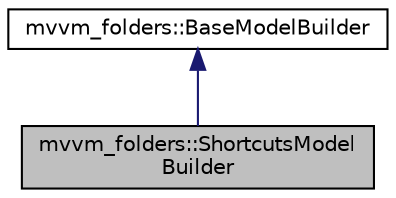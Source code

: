 digraph "mvvm_folders::ShortcutsModelBuilder"
{
 // LATEX_PDF_SIZE
  edge [fontname="Helvetica",fontsize="10",labelfontname="Helvetica",labelfontsize="10"];
  node [fontname="Helvetica",fontsize="10",shape=record];
  Node1 [label="mvvm_folders::ShortcutsModel\lBuilder",height=0.2,width=0.4,color="black", fillcolor="grey75", style="filled", fontcolor="black",tooltip=" "];
  Node2 -> Node1 [dir="back",color="midnightblue",fontsize="10",style="solid",fontname="Helvetica"];
  Node2 [label="mvvm_folders::BaseModelBuilder",height=0.2,width=0.4,color="black", fillcolor="white", style="filled",URL="$classmvvm__folders_1_1_base_model_builder.html",tooltip=" "];
}
